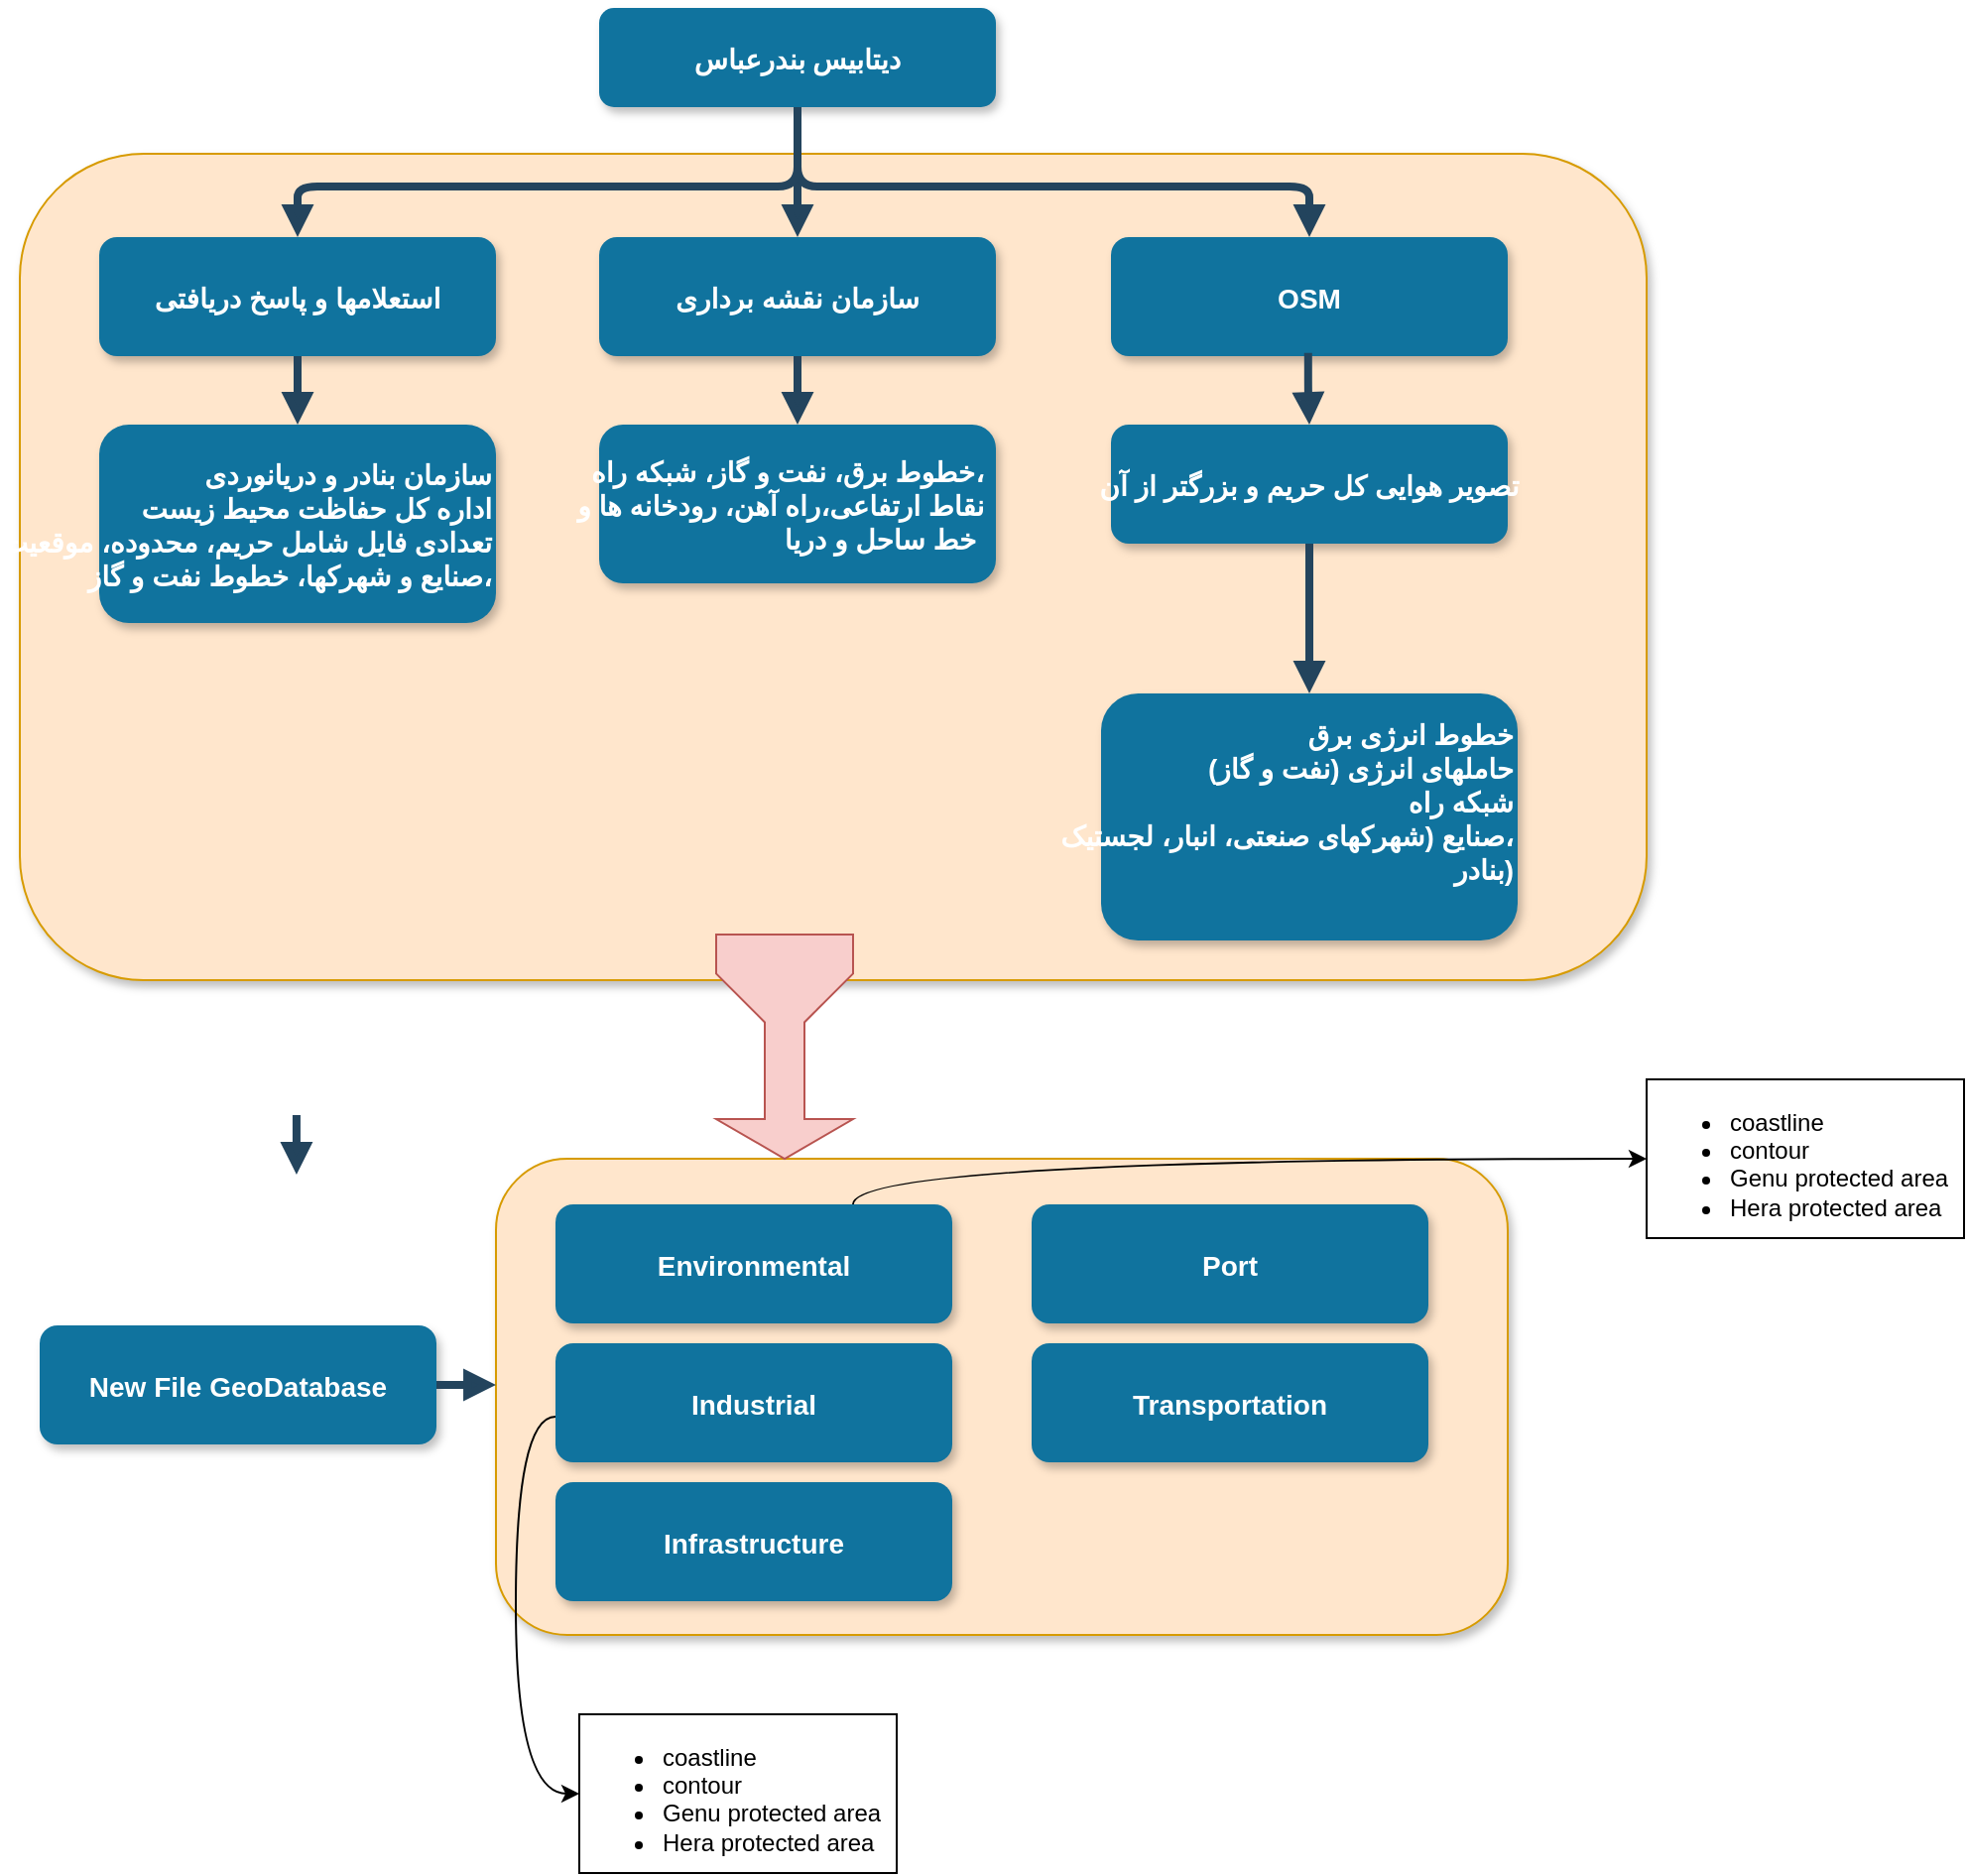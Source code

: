 <mxfile version="24.8.6">
  <diagram name="Page-1" id="97916047-d0de-89f5-080d-49f4d83e522f">
    <mxGraphModel dx="1247" dy="649" grid="1" gridSize="10" guides="1" tooltips="1" connect="1" arrows="1" fold="1" page="1" pageScale="1.5" pageWidth="1169" pageHeight="827" background="none" math="0" shadow="0">
      <root>
        <mxCell id="0" />
        <mxCell id="1" parent="0" />
        <mxCell id="ryKQHnpiaprWrgQYHMXZ-58" value="" style="rounded=1;fillColor=#ffe6cc;strokeColor=#d79b00;shadow=1;fontStyle=1;fontSize=14;" vertex="1" parent="1">
          <mxGeometry x="320" y="620" width="510" height="240" as="geometry" />
        </mxCell>
        <mxCell id="24" value="" style="rounded=1;fillColor=#ffe6cc;strokeColor=#d79b00;shadow=1;fontStyle=1;fontSize=14;" parent="1" vertex="1">
          <mxGeometry x="80" y="113.5" width="820" height="416.5" as="geometry" />
        </mxCell>
        <mxCell id="2" value="دیتابیس بندرعباس" style="rounded=1;fillColor=#10739E;strokeColor=none;shadow=1;gradientColor=none;fontStyle=1;fontColor=#FFFFFF;fontSize=14;fontFamily=Garamond;" parent="1" vertex="1">
          <mxGeometry x="372" y="40" width="200" height="50" as="geometry" />
        </mxCell>
        <mxCell id="5" value="سازمان نقشه برداری" style="rounded=1;fillColor=#10739E;strokeColor=none;shadow=1;gradientColor=none;fontStyle=1;fontColor=#FFFFFF;fontSize=14;" parent="1" vertex="1">
          <mxGeometry x="372" y="155.5" width="200" height="60" as="geometry" />
        </mxCell>
        <mxCell id="6" value="OSM" style="rounded=1;fillColor=#10739E;strokeColor=none;shadow=1;gradientColor=none;fontStyle=1;fontColor=#FFFFFF;fontSize=14;" parent="1" vertex="1">
          <mxGeometry x="630" y="155.5" width="200" height="60" as="geometry" />
        </mxCell>
        <mxCell id="8" value="سازمان بنادر و دریانوردی&#xa;اداره کل حفاظت محیط زیست&#xa;تعدادی فایل شامل حریم، محدوده، موقعیت &#xa;صنایع و شهرکها، خطوط نفت و گاز،" style="rounded=1;fillColor=#10739E;strokeColor=none;shadow=1;gradientColor=none;fontStyle=1;fontColor=#FFFFFF;fontSize=14;align=right;" parent="1" vertex="1">
          <mxGeometry x="120" y="250" width="200" height="100" as="geometry" />
        </mxCell>
        <mxCell id="13" value="خطوط برق، نفت و گاز، شبکه راه، &#xa;نقاط ارتفاعی،راه آهن، رودخانه ها و &#xa;خط ساحل و دریا  " style="rounded=1;fillColor=#10739E;strokeColor=none;shadow=1;gradientColor=none;fontStyle=1;fontColor=#FFFFFF;fontSize=14;align=right;" parent="1" vertex="1">
          <mxGeometry x="372" y="250" width="200" height="80" as="geometry" />
        </mxCell>
        <mxCell id="14" value="New File GeoDatabase" style="rounded=1;fillColor=#10739E;strokeColor=none;shadow=1;gradientColor=none;fontStyle=1;fontColor=#FFFFFF;fontSize=14;" parent="1" vertex="1">
          <mxGeometry x="90" y="704" width="200" height="60" as="geometry" />
        </mxCell>
        <mxCell id="ryKQHnpiaprWrgQYHMXZ-76" style="edgeStyle=orthogonalEdgeStyle;rounded=0;orthogonalLoop=1;jettySize=auto;html=1;exitX=0.75;exitY=0;exitDx=0;exitDy=0;entryX=0;entryY=0.5;entryDx=0;entryDy=0;curved=1;" edge="1" parent="1" source="15" target="ryKQHnpiaprWrgQYHMXZ-75">
          <mxGeometry relative="1" as="geometry" />
        </mxCell>
        <mxCell id="15" value="Environmental" style="rounded=1;fillColor=#10739E;strokeColor=none;shadow=1;gradientColor=none;fontStyle=1;fontColor=#FFFFFF;fontSize=14;" parent="1" vertex="1">
          <mxGeometry x="350" y="643" width="200" height="60" as="geometry" />
        </mxCell>
        <mxCell id="16" value="Industrial" style="rounded=1;fillColor=#10739E;strokeColor=none;shadow=1;gradientColor=none;fontStyle=1;fontColor=#FFFFFF;fontSize=14;" parent="1" vertex="1">
          <mxGeometry x="350" y="713" width="200" height="60" as="geometry" />
        </mxCell>
        <mxCell id="18" value="تصویر هوایی کل حریم و بزرگتر از آن" style="rounded=1;fillColor=#10739E;strokeColor=none;shadow=1;gradientColor=none;fontStyle=1;fontColor=#FFFFFF;fontSize=14;" parent="1" vertex="1">
          <mxGeometry x="630" y="250" width="200" height="60" as="geometry" />
        </mxCell>
        <mxCell id="19" value="خطوط انرژی برق&#xa;حاملهای انرژی (نفت و گاز)&#xa;شبکه راه&#xa;صنایع (شهرکهای صنعتی، انبار، لجستیک،&#xa; بنادر)&#xa;" style="rounded=1;fillColor=#10739E;strokeColor=none;shadow=1;gradientColor=none;fontStyle=1;fontColor=#FFFFFF;fontSize=14;align=right;" parent="1" vertex="1">
          <mxGeometry x="625" y="385.5" width="210" height="124.5" as="geometry" />
        </mxCell>
        <mxCell id="25" value="Infrastructure" style="rounded=1;fillColor=#10739E;strokeColor=none;shadow=1;gradientColor=none;fontStyle=1;fontColor=#FFFFFF;fontSize=14;" parent="1" vertex="1">
          <mxGeometry x="350" y="783" width="200" height="60" as="geometry" />
        </mxCell>
        <mxCell id="26" value="Port" style="rounded=1;fillColor=#10739E;strokeColor=none;shadow=1;gradientColor=none;fontStyle=1;fontColor=#FFFFFF;fontSize=14;" parent="1" vertex="1">
          <mxGeometry x="590" y="643" width="200" height="60" as="geometry" />
        </mxCell>
        <mxCell id="30" value="" style="edgeStyle=elbowEdgeStyle;elbow=vertical;strokeWidth=4;endArrow=block;endFill=1;fontStyle=1;strokeColor=#23445D;exitX=0.5;exitY=1;exitDx=0;exitDy=0;" parent="1" source="2" target="5" edge="1">
          <mxGeometry x="22" y="165.5" width="100" height="100" as="geometry">
            <mxPoint x="602" y="105.5" as="sourcePoint" />
            <mxPoint x="-48" y="-134.5" as="targetPoint" />
          </mxGeometry>
        </mxCell>
        <mxCell id="39" value="" style="edgeStyle=elbowEdgeStyle;elbow=vertical;strokeWidth=4;endArrow=block;endFill=1;fontStyle=1;strokeColor=#23445D;entryX=0.5;entryY=0;entryDx=0;entryDy=0;exitX=0.5;exitY=1;exitDx=0;exitDy=0;" parent="1" source="5" target="13" edge="1">
          <mxGeometry x="62" y="175.5" width="100" height="100" as="geometry">
            <mxPoint x="471.66" y="215.5" as="sourcePoint" />
            <mxPoint x="471.66" y="245.5" as="targetPoint" />
          </mxGeometry>
        </mxCell>
        <mxCell id="40" value="" style="edgeStyle=elbowEdgeStyle;elbow=vertical;strokeWidth=4;endArrow=block;endFill=1;fontStyle=1;strokeColor=#23445D;" parent="1" edge="1">
          <mxGeometry x="62" y="185.5" width="100" height="100" as="geometry">
            <mxPoint x="219.47" y="598" as="sourcePoint" />
            <mxPoint x="219.47" y="628" as="targetPoint" />
          </mxGeometry>
        </mxCell>
        <mxCell id="41" value="" style="edgeStyle=elbowEdgeStyle;elbow=vertical;strokeWidth=4;endArrow=block;endFill=1;fontStyle=1;strokeColor=#23445D;" parent="1" edge="1" target="ryKQHnpiaprWrgQYHMXZ-58">
          <mxGeometry x="62" y="195.5" width="100" height="100" as="geometry">
            <mxPoint x="290" y="734" as="sourcePoint" />
            <mxPoint x="320" y="755" as="targetPoint" />
            <Array as="points">
              <mxPoint x="310" y="734" />
            </Array>
          </mxGeometry>
        </mxCell>
        <mxCell id="46" value="" style="edgeStyle=elbowEdgeStyle;elbow=vertical;strokeWidth=4;endArrow=block;endFill=1;fontStyle=1;strokeColor=#23445D;" parent="1" source="18" target="19" edge="1">
          <mxGeometry x="72" y="165.5" width="100" height="100" as="geometry">
            <mxPoint x="-98" y="-34.5" as="sourcePoint" />
            <mxPoint x="2" y="-134.5" as="targetPoint" />
          </mxGeometry>
        </mxCell>
        <mxCell id="55" value="" style="edgeStyle=orthogonalEdgeStyle;elbow=vertical;strokeWidth=4;endArrow=block;endFill=1;fontStyle=1;strokeColor=#23445D;exitX=0.5;exitY=1;exitDx=0;exitDy=0;" parent="1" source="2" target="6" edge="1">
          <mxGeometry x="22" y="165.5" width="100" height="100" as="geometry">
            <mxPoint x="602" y="105.5" as="sourcePoint" />
            <mxPoint x="-48" y="-134.5" as="targetPoint" />
            <Array as="points">
              <mxPoint x="472" y="130" />
              <mxPoint x="730" y="130" />
            </Array>
          </mxGeometry>
        </mxCell>
        <mxCell id="eep5pFbjuFZ_VRL1p0cx-62" value="" style="edgeStyle=elbowEdgeStyle;elbow=vertical;strokeWidth=4;endArrow=block;endFill=1;fontStyle=1;strokeColor=#23445D;entryX=0.5;entryY=0;entryDx=0;entryDy=0;exitX=0.497;exitY=0.972;exitDx=0;exitDy=0;exitPerimeter=0;" parent="1" source="6" target="18" edge="1">
          <mxGeometry x="72" y="165.5" width="100" height="100" as="geometry">
            <mxPoint x="729.66" y="215.5" as="sourcePoint" />
            <mxPoint x="730" y="240" as="targetPoint" />
          </mxGeometry>
        </mxCell>
        <mxCell id="eep5pFbjuFZ_VRL1p0cx-65" value="استعلامها و پاسخ دریافتی" style="rounded=1;fillColor=#10739E;strokeColor=none;shadow=1;gradientColor=none;fontStyle=1;fontColor=#FFFFFF;fontSize=14;" parent="1" vertex="1">
          <mxGeometry x="120" y="155.5" width="200" height="60" as="geometry" />
        </mxCell>
        <mxCell id="eep5pFbjuFZ_VRL1p0cx-67" value="" style="edgeStyle=elbowEdgeStyle;elbow=vertical;strokeWidth=4;endArrow=block;endFill=1;fontStyle=1;strokeColor=#23445D;exitX=0.5;exitY=1;exitDx=0;exitDy=0;entryX=0.5;entryY=0;entryDx=0;entryDy=0;" parent="1" source="2" target="eep5pFbjuFZ_VRL1p0cx-65" edge="1">
          <mxGeometry x="22" y="165.5" width="100" height="100" as="geometry">
            <mxPoint x="600" y="100" as="sourcePoint" />
            <mxPoint x="200" y="155" as="targetPoint" />
            <Array as="points">
              <mxPoint x="400" y="130" />
            </Array>
          </mxGeometry>
        </mxCell>
        <mxCell id="eep5pFbjuFZ_VRL1p0cx-68" value="" style="edgeStyle=elbowEdgeStyle;elbow=vertical;strokeWidth=4;endArrow=block;endFill=1;fontStyle=1;strokeColor=#23445D;exitX=0.5;exitY=1;exitDx=0;exitDy=0;entryX=0.5;entryY=0;entryDx=0;entryDy=0;" parent="1" source="eep5pFbjuFZ_VRL1p0cx-65" target="8" edge="1">
          <mxGeometry x="62" y="165.5" width="100" height="100" as="geometry">
            <mxPoint x="222" y="350" as="sourcePoint" />
            <mxPoint x="222" y="416" as="targetPoint" />
          </mxGeometry>
        </mxCell>
        <mxCell id="ryKQHnpiaprWrgQYHMXZ-69" value="" style="html=1;shadow=0;dashed=0;align=center;verticalAlign=middle;shape=mxgraph.arrows2.tailedArrow;dy1=10;dx1=20;notch=0;arrowHead=24.5;dx2=19.71;dy2=34.5;rotation=90;fillStyle=solid;fillColor=#f8cecc;strokeColor=#b85450;" vertex="1" parent="1">
          <mxGeometry x="409" y="529" width="113" height="69" as="geometry" />
        </mxCell>
        <mxCell id="ryKQHnpiaprWrgQYHMXZ-75" value="&lt;ul&gt;&lt;li&gt;&lt;span style=&quot;background-color: initial;&quot;&gt;coastline&lt;/span&gt;&lt;/li&gt;&lt;li&gt;contour&lt;/li&gt;&lt;li&gt;Genu protected area&lt;/li&gt;&lt;li&gt;Hera protected area&lt;/li&gt;&lt;/ul&gt;" style="text;html=1;whiteSpace=wrap;verticalAlign=middle;overflow=hidden;strokeColor=default;" vertex="1" parent="1">
          <mxGeometry x="900" y="580" width="160" height="80" as="geometry" />
        </mxCell>
        <mxCell id="ryKQHnpiaprWrgQYHMXZ-78" value="&lt;ul&gt;&lt;li&gt;&lt;span style=&quot;background-color: initial;&quot;&gt;coastline&lt;/span&gt;&lt;/li&gt;&lt;li&gt;contour&lt;/li&gt;&lt;li&gt;Genu protected area&lt;/li&gt;&lt;li&gt;Hera protected area&lt;/li&gt;&lt;/ul&gt;" style="text;html=1;whiteSpace=wrap;verticalAlign=middle;overflow=hidden;strokeColor=default;" vertex="1" parent="1">
          <mxGeometry x="362" y="900" width="160" height="80" as="geometry" />
        </mxCell>
        <mxCell id="ryKQHnpiaprWrgQYHMXZ-79" style="edgeStyle=orthogonalEdgeStyle;rounded=0;orthogonalLoop=1;jettySize=auto;html=1;entryX=0;entryY=0.5;entryDx=0;entryDy=0;curved=1;exitX=0;exitY=0.617;exitDx=0;exitDy=0;exitPerimeter=0;" edge="1" target="ryKQHnpiaprWrgQYHMXZ-78" parent="1" source="16">
          <mxGeometry relative="1" as="geometry">
            <mxPoint x="550" y="744" as="sourcePoint" />
          </mxGeometry>
        </mxCell>
        <mxCell id="27" value="Transportation" style="rounded=1;fillColor=#10739E;strokeColor=none;shadow=1;gradientColor=none;fontStyle=1;fontColor=#FFFFFF;fontSize=14;" parent="1" vertex="1">
          <mxGeometry x="590" y="713" width="200" height="60" as="geometry" />
        </mxCell>
      </root>
    </mxGraphModel>
  </diagram>
</mxfile>
